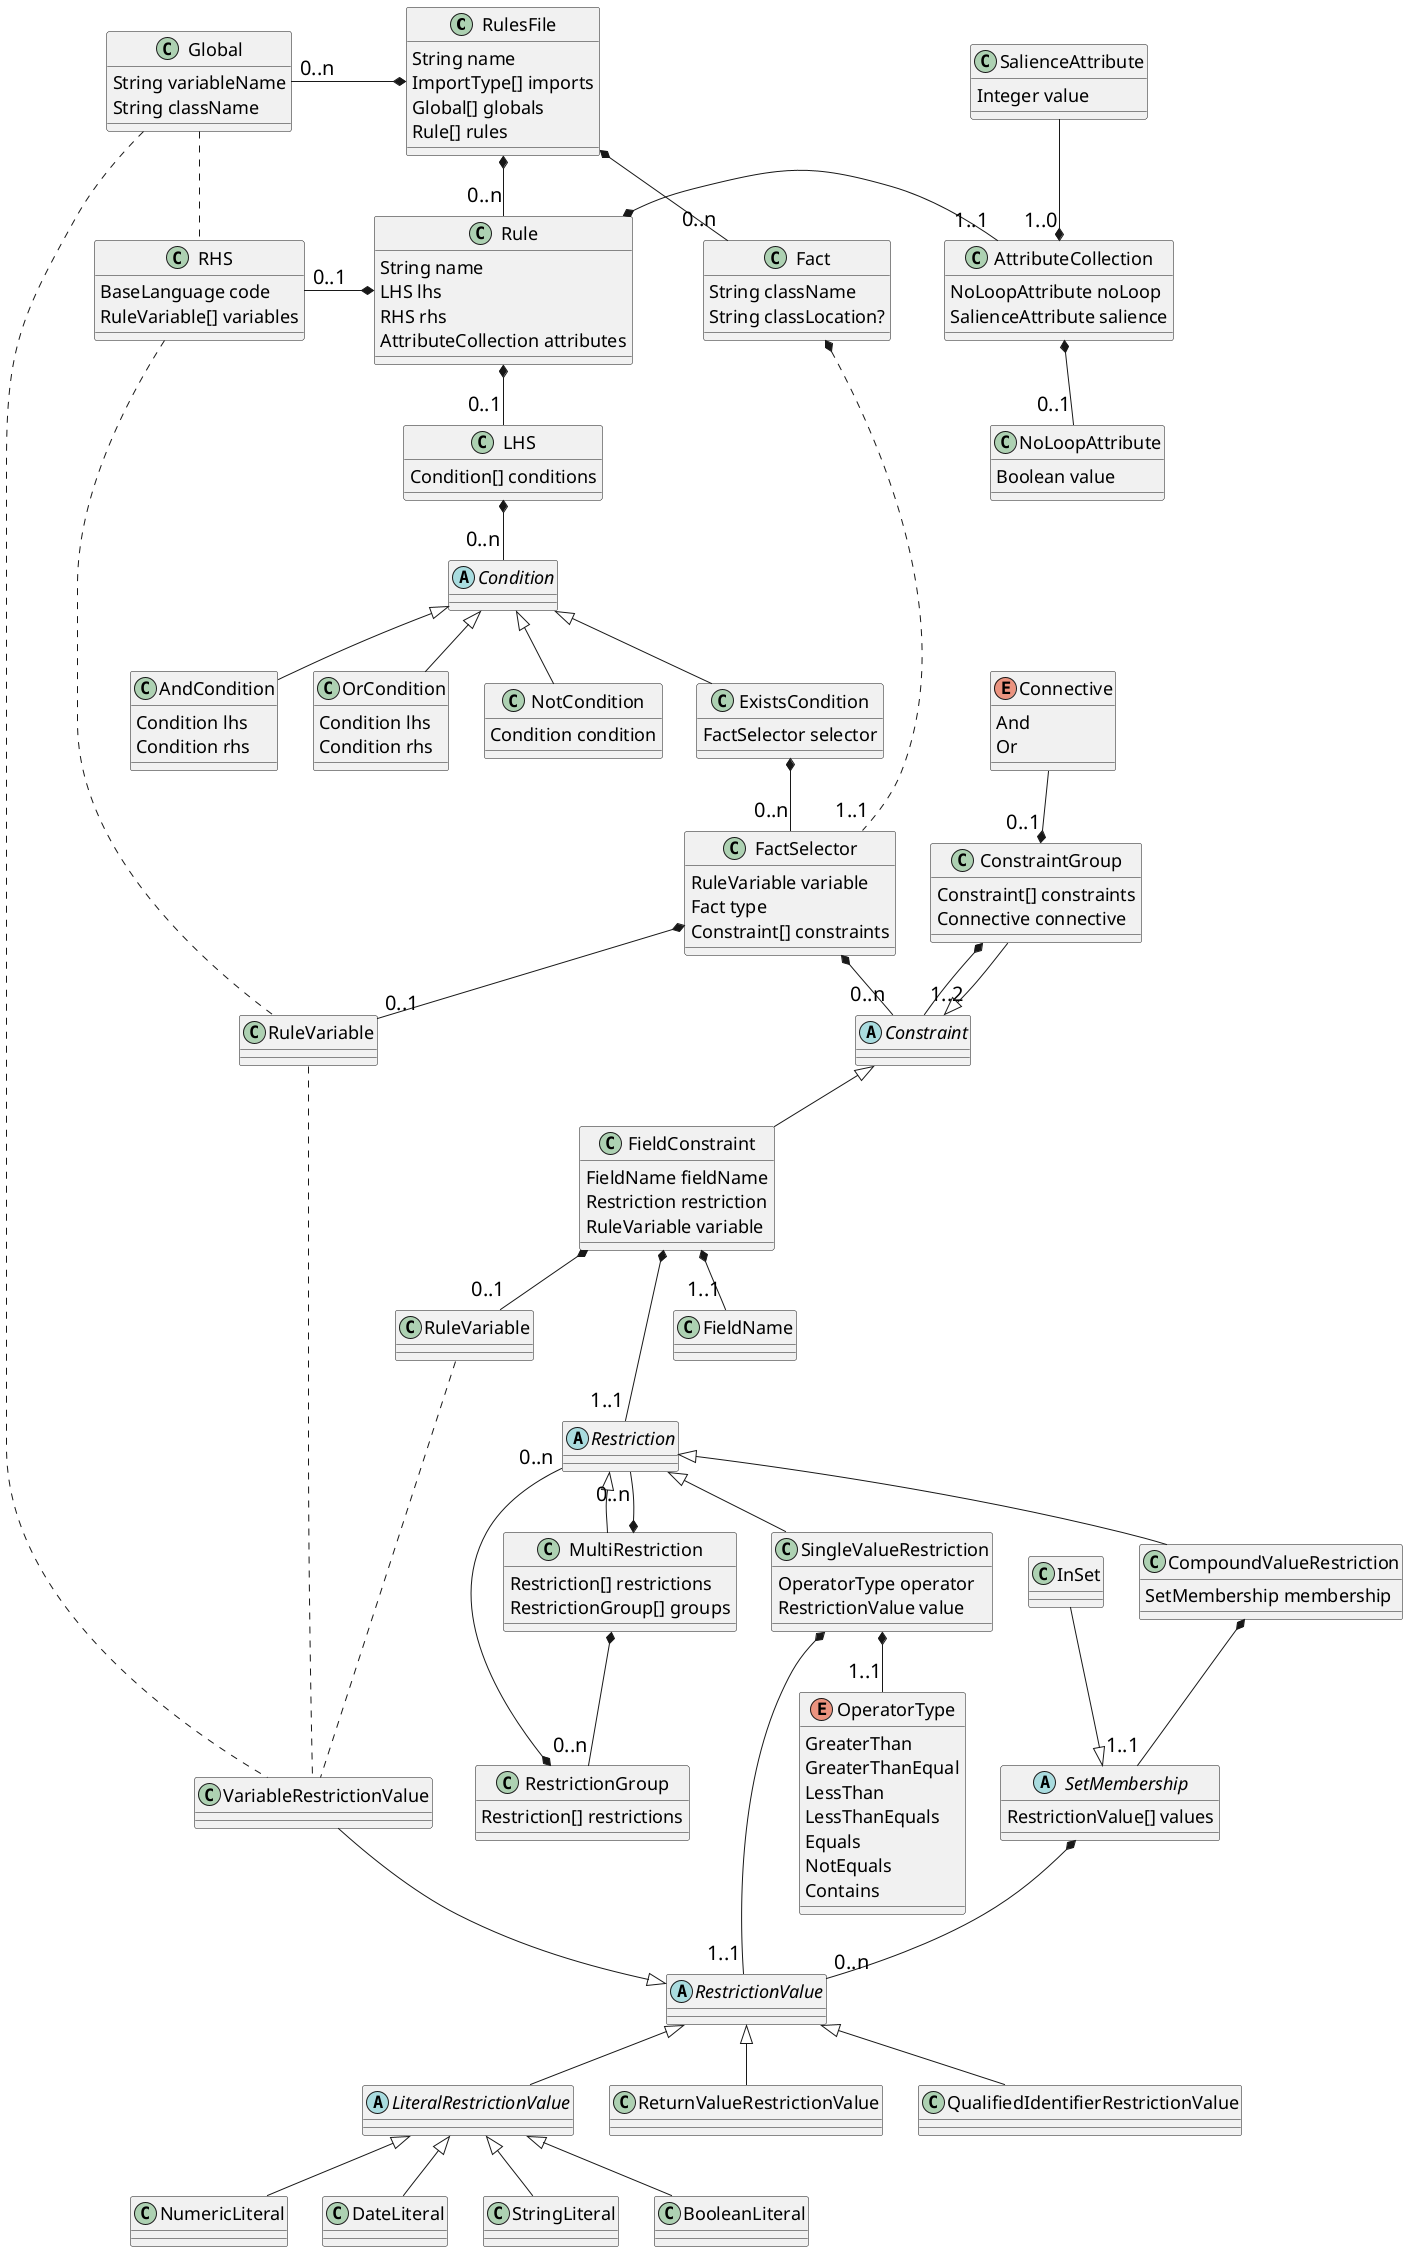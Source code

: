 @startuml 
    skinparam ClassFontSize 18
    skinparam ClassAttributeFontSize 18
    skinparam ArrowFontSize 20

    class RulesFile
        RulesFile : String name
        RulesFile : ImportType[] imports
        RulesFile : Global[] globals
        RulesFile : Rule[] rules

    class Fact
        Fact : String className
        Fact : String classLocation?

    class Global
        Global : String variableName
        Global : String className

    class Rule
        Rule : String name
        Rule : LHS lhs
        Rule : RHS rhs
        Rule : AttributeCollection attributes

    RulesFile *-right- "0..n" Fact
    RulesFile *-left- "0..n" Global
    RulesFile *-down- "0..n" Rule

    class AttributeCollection
        AttributeCollection : NoLoopAttribute noLoop
        AttributeCollection : SalienceAttribute salience

    class NoLoopAttribute
        NoLoopAttribute : Boolean value

    class SalienceAttribute
        SalienceAttribute : Integer value

    AttributeCollection *-- "0..1" NoLoopAttribute 
    SalienceAttribute --* "1..0" AttributeCollection

    class RHS
        RHS : BaseLanguage code
        RHS : RuleVariable[] variables

    Rule *-down- "0..1" LHS
    Rule *-left- "0..1" RHS
    Rule *-right- "1..1" AttributeCollection

    class LHS
        LHS : Condition[] conditions

    abstract Condition

    class AndCondition
        AndCondition : Condition lhs
        AndCondition : Condition rhs

    class OrCondition
        OrCondition : Condition lhs
        OrCondition : Condition rhs

    class NotCondition 
        NotCondition : Condition condition

    class ExistsCondition
        ExistsCondition : FactSelector selector

    LHS *-- "0..n" Condition

    Condition <|-- AndCondition
    Condition <|-- OrCondition
    Condition <|-- NotCondition 
    Condition <|-- ExistsCondition

    class FactSelector  
        FactSelector : RuleVariable variable
        FactSelector : Fact type
        FactSelector : Constraint[] constraints

    ExistsCondition *-- "0..n" FactSelector

    class "RuleVariable" as ruleVariable1 
   
    FactSelector *-- "0..1" ruleVariable1
    RHS ....  ruleVariable1
    Global .. RHS

    Fact *..... "1..1" FactSelector

    abstract Constraint

    FactSelector *-- "0..n" Constraint

    class ConstraintGroup
        ConstraintGroup : Constraint[] constraints
        ConstraintGroup : Connective connective

    ConstraintGroup *-- "1..2" Constraint
	ConstraintGroup --|> Constraint
    
    enum Connective
        Connective : And
        Connective : Or

    Connective --* "0..1" ConstraintGroup

    class FieldConstraint
        FieldConstraint : FieldName fieldName
        FieldConstraint : Restriction restriction
        FieldConstraint : RuleVariable variable


    class "RuleVariable" as ruleVariable2 
   
    FieldConstraint *-- "0..1" ruleVariable2
   
    class FieldName

    FieldConstraint *-- "1..1" FieldName

    abstract Restriction
    
    FieldConstraint *-- "1..1" Restriction

    class SingleValueRestriction 
        SingleValueRestriction : OperatorType operator
        SingleValueRestriction : RestrictionValue value

    enum OperatorType
		OperatorType : GreaterThan
		OperatorType : GreaterThanEqual
		OperatorType : LessThan
		OperatorType : LessThanEquals
		OperatorType : Equals
		OperatorType : NotEquals
		OperatorType : Contains

    SingleValueRestriction *-- "1..1" OperatorType

    abstract RestrictionValue

    SingleValueRestriction *-- "1..1" RestrictionValue

    abstract LiteralRestrictionValue

    class NumericLiteral
    class DateLiteral
    class StringLiteral
    class BooleanLiteral

    LiteralRestrictionValue <|-- NumericLiteral
    LiteralRestrictionValue <|-- DateLiteral
    LiteralRestrictionValue <|-- StringLiteral
    LiteralRestrictionValue <|-- BooleanLiteral

    class VariableRestrictionValue
    class ReturnValueRestrictionValue
    class QualifiedIdentifierRestrictionValue
    
    VariableRestrictionValue --|> RestrictionValue
    ruleVariable1 .... VariableRestrictionValue
    ruleVariable2 .... VariableRestrictionValue
    Global .... VariableRestrictionValue

    RestrictionValue <|-- LiteralRestrictionValue
    RestrictionValue <|-- ReturnValueRestrictionValue
    RestrictionValue <|-- QualifiedIdentifierRestrictionValue

    class CompoundValueRestriction
        CompoundValueRestriction : SetMembership membership

    abstract SetMembership
        SetMembership : RestrictionValue[] values

    CompoundValueRestriction *-- "1..1" SetMembership
    SetMembership *-- "0..n" RestrictionValue

    class InSet

    InSet --|> SetMembership

    class MultiRestriction
        MultiRestriction : Restriction[] restrictions
        MultiRestriction : RestrictionGroup[] groups

    MultiRestriction *-- "0..n" Restriction

    class RestrictionGroup
        RestrictionGroup : Restriction[] restrictions

    MultiRestriction *-- "0..n" RestrictionGroup
    RestrictionGroup *-- "0..n" Restriction

    Restriction <|-- SingleValueRestriction
    Restriction <|-- CompoundValueRestriction
    Restriction <|-- MultiRestriction
    
	Constraint <|-- FieldConstraint
@endumld
